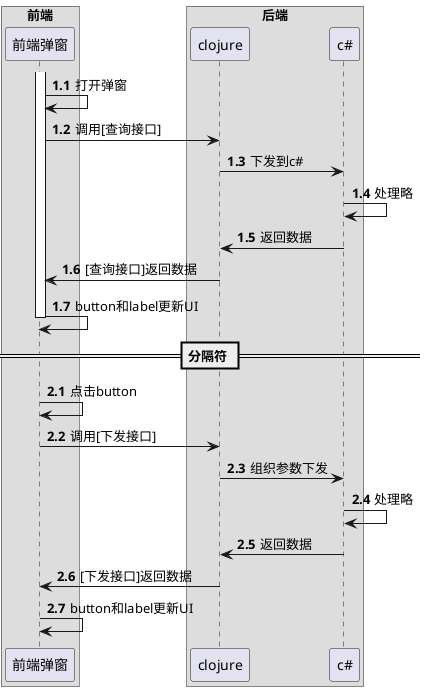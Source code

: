 @startuml
autonumber 1.1

box "前端"
participant 前端弹窗
end box

box "后端"
participant clojure
participant "c#"
end box

activate 前端弹窗
前端弹窗 -> 前端弹窗: 打开弹窗
' 前端弹窗 -> 前端弹窗: 监听[通知topic]
前端弹窗 -> clojure: 调用[查询接口]
clojure -> "c#": 下发到c#
"c#" -> "c#": 处理略
"c#" -> clojure: 返回数据
clojure -> 前端弹窗: [查询接口]返回数据
前端弹窗 -> 前端弹窗: button和label更新UI
deactivate 前端弹窗
autonumber stop

== 分隔符 ==

autonumber 2.1
前端弹窗 -> 前端弹窗: 点击button
前端弹窗 -> clojure: 调用[下发接口]
clojure -> "c#": 组织参数下发
"c#" -> "c#": 处理略
clojure <- "c#": 返回数据
clojure -> 前端弹窗: [下发接口]返回数据
前端弹窗 -> 前端弹窗: button和label更新UI
@enduml